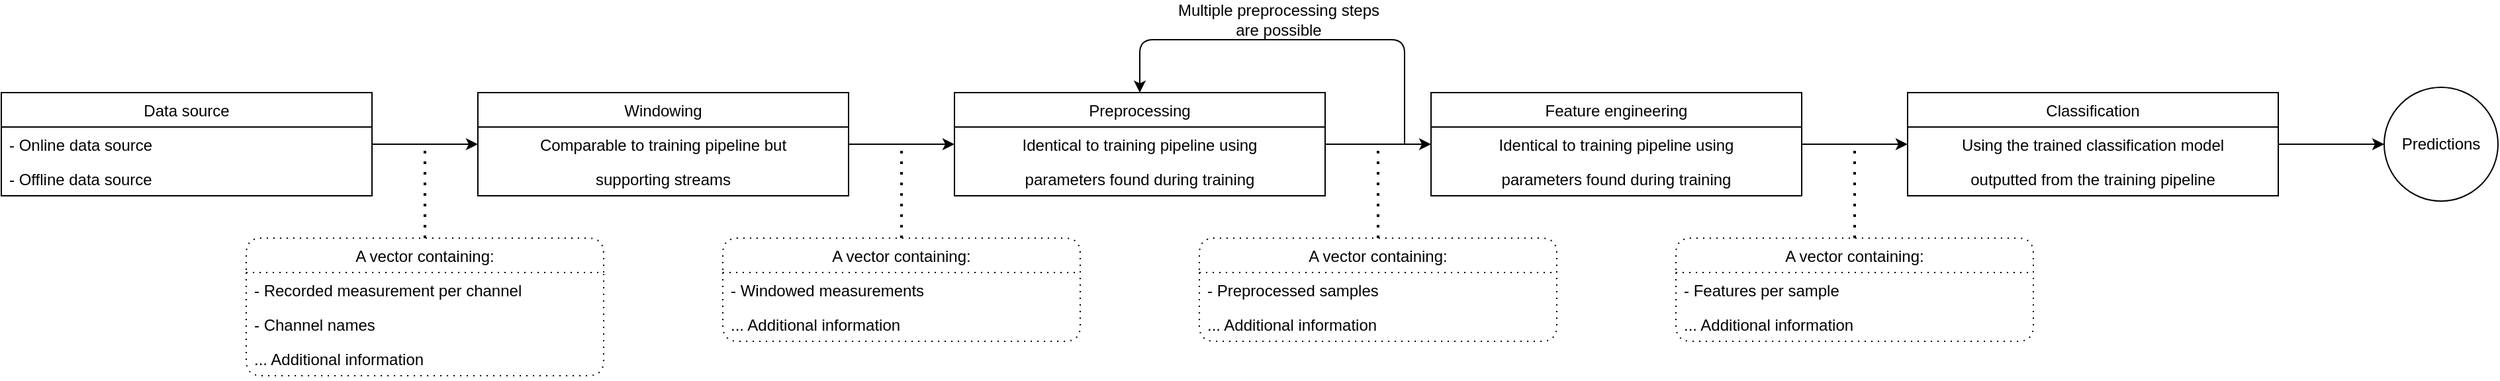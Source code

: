 <mxfile version="20.2.7" type="device"><diagram id="tU7bN9ePRaV4lNdue-wG" name="Page-1"><mxGraphModel dx="1977" dy="1178" grid="1" gridSize="10" guides="1" tooltips="1" connect="1" arrows="1" fold="1" page="1" pageScale="1" pageWidth="1169" pageHeight="827" math="0" shadow="0"><root><mxCell id="0"/><mxCell id="1" parent="0"/><mxCell id="aDhtafK_0sSrU8GL6QRw-8" style="edgeStyle=orthogonalEdgeStyle;rounded=0;orthogonalLoop=1;jettySize=auto;html=1;entryX=0;entryY=0.5;entryDx=0;entryDy=0;" edge="1" parent="1" source="cyAfZedpmgAkxe4H3-H--2" target="cyAfZedpmgAkxe4H3-H--35"><mxGeometry relative="1" as="geometry"/></mxCell><mxCell id="cyAfZedpmgAkxe4H3-H--2" value="Data source" style="swimlane;fontStyle=0;childLayout=stackLayout;horizontal=1;startSize=26;horizontalStack=0;resizeParent=1;resizeParentMax=0;resizeLast=0;collapsible=1;marginBottom=0;rounded=0;shadow=0;glass=0;sketch=0;" parent="1" vertex="1"><mxGeometry x="320" y="210" width="280" height="78" as="geometry"/></mxCell><mxCell id="cyAfZedpmgAkxe4H3-H--3" value="- Online data source" style="text;strokeColor=none;fillColor=none;align=left;verticalAlign=top;spacingLeft=4;spacingRight=4;overflow=hidden;rotatable=0;points=[[0,0.5],[1,0.5]];portConstraint=eastwest;" parent="cyAfZedpmgAkxe4H3-H--2" vertex="1"><mxGeometry y="26" width="280" height="26" as="geometry"/></mxCell><mxCell id="cyAfZedpmgAkxe4H3-H--4" value="- Offline data source" style="text;strokeColor=none;fillColor=none;align=left;verticalAlign=top;spacingLeft=4;spacingRight=4;overflow=hidden;rotatable=0;points=[[0,0.5],[1,0.5]];portConstraint=eastwest;" parent="cyAfZedpmgAkxe4H3-H--2" vertex="1"><mxGeometry y="52" width="280" height="26" as="geometry"/></mxCell><mxCell id="cyAfZedpmgAkxe4H3-H--9" value="Preprocessing" style="swimlane;fontStyle=0;childLayout=stackLayout;horizontal=1;startSize=26;horizontalStack=0;resizeParent=1;resizeParentMax=0;resizeLast=0;collapsible=1;marginBottom=0;rounded=0;shadow=0;glass=0;sketch=0;" parent="1" vertex="1"><mxGeometry x="1040" y="210" width="280" height="78" as="geometry"/></mxCell><mxCell id="cyAfZedpmgAkxe4H3-H--11" value="Identical to training pipeline using" style="text;strokeColor=none;fillColor=none;align=center;verticalAlign=top;spacingLeft=4;spacingRight=4;overflow=hidden;rotatable=0;points=[[0,0.5],[1,0.5]];portConstraint=eastwest;" parent="cyAfZedpmgAkxe4H3-H--9" vertex="1"><mxGeometry y="26" width="280" height="26" as="geometry"/></mxCell><mxCell id="il4W6rmmSFu-q_njbzeD-3" value="parameters found during training" style="text;strokeColor=none;fillColor=none;align=center;verticalAlign=top;spacingLeft=4;spacingRight=4;overflow=hidden;rotatable=0;points=[[0,0.5],[1,0.5]];portConstraint=eastwest;" parent="cyAfZedpmgAkxe4H3-H--9" vertex="1"><mxGeometry y="52" width="280" height="26" as="geometry"/></mxCell><mxCell id="cyAfZedpmgAkxe4H3-H--17" value="" style="endArrow=none;dashed=1;html=1;dashPattern=1 3;strokeWidth=2;exitX=0.5;exitY=0;exitDx=0;exitDy=0;" parent="1" source="cyAfZedpmgAkxe4H3-H--19" edge="1"><mxGeometry width="50" height="50" relative="1" as="geometry"><mxPoint x="645" y="360.0" as="sourcePoint"/><mxPoint x="640" y="250" as="targetPoint"/></mxGeometry></mxCell><mxCell id="cyAfZedpmgAkxe4H3-H--19" value="A vector containing:" style="swimlane;fontStyle=0;childLayout=stackLayout;horizontal=1;startSize=26;horizontalStack=0;resizeParent=1;resizeParentMax=0;resizeLast=0;collapsible=1;marginBottom=0;rounded=1;shadow=0;glass=0;sketch=0;swimlaneLine=1;dashed=1;dashPattern=1 4;" parent="1" vertex="1"><mxGeometry x="505" y="320" width="270" height="104" as="geometry"/></mxCell><mxCell id="cyAfZedpmgAkxe4H3-H--20" value="- Recorded measurement per channel" style="text;strokeColor=none;fillColor=none;align=left;verticalAlign=top;spacingLeft=4;spacingRight=4;overflow=hidden;rotatable=0;points=[[0,0.5],[1,0.5]];portConstraint=eastwest;" parent="cyAfZedpmgAkxe4H3-H--19" vertex="1"><mxGeometry y="26" width="270" height="26" as="geometry"/></mxCell><mxCell id="cyAfZedpmgAkxe4H3-H--21" value="- Channel names" style="text;strokeColor=none;fillColor=none;align=left;verticalAlign=top;spacingLeft=4;spacingRight=4;overflow=hidden;rotatable=0;points=[[0,0.5],[1,0.5]];portConstraint=eastwest;" parent="cyAfZedpmgAkxe4H3-H--19" vertex="1"><mxGeometry y="52" width="270" height="26" as="geometry"/></mxCell><mxCell id="il4W6rmmSFu-q_njbzeD-1" value="... Additional information" style="text;strokeColor=none;fillColor=none;align=left;verticalAlign=top;spacingLeft=4;spacingRight=4;overflow=hidden;rotatable=0;points=[[0,0.5],[1,0.5]];portConstraint=eastwest;" parent="cyAfZedpmgAkxe4H3-H--19" vertex="1"><mxGeometry y="78" width="270" height="26" as="geometry"/></mxCell><mxCell id="cyAfZedpmgAkxe4H3-H--24" value="" style="endArrow=none;dashed=1;html=1;dashPattern=1 3;strokeWidth=2;exitX=0.5;exitY=0;exitDx=0;exitDy=0;" parent="1" source="cyAfZedpmgAkxe4H3-H--25" edge="1"><mxGeometry width="50" height="50" relative="1" as="geometry"><mxPoint x="1365" y="355.0" as="sourcePoint"/><mxPoint x="1360" y="250" as="targetPoint"/></mxGeometry></mxCell><mxCell id="cyAfZedpmgAkxe4H3-H--25" value="A vector containing:" style="swimlane;fontStyle=0;childLayout=stackLayout;horizontal=1;startSize=26;horizontalStack=0;resizeParent=1;resizeParentMax=0;resizeLast=0;collapsible=1;marginBottom=0;rounded=1;shadow=0;glass=0;sketch=0;swimlaneLine=1;dashed=1;dashPattern=1 4;" parent="1" vertex="1"><mxGeometry x="1225" y="320" width="270" height="78" as="geometry"/></mxCell><mxCell id="cyAfZedpmgAkxe4H3-H--26" value="- Preprocessed samples" style="text;strokeColor=none;fillColor=none;align=left;verticalAlign=top;spacingLeft=4;spacingRight=4;overflow=hidden;rotatable=0;points=[[0,0.5],[1,0.5]];portConstraint=eastwest;" parent="cyAfZedpmgAkxe4H3-H--25" vertex="1"><mxGeometry y="26" width="270" height="26" as="geometry"/></mxCell><mxCell id="cyAfZedpmgAkxe4H3-H--28" value="... Additional information" style="text;strokeColor=none;fillColor=none;align=left;verticalAlign=top;spacingLeft=4;spacingRight=4;overflow=hidden;rotatable=0;points=[[0,0.5],[1,0.5]];portConstraint=eastwest;" parent="cyAfZedpmgAkxe4H3-H--25" vertex="1"><mxGeometry y="52" width="270" height="26" as="geometry"/></mxCell><mxCell id="aDhtafK_0sSrU8GL6QRw-6" style="edgeStyle=orthogonalEdgeStyle;rounded=0;orthogonalLoop=1;jettySize=auto;html=1;exitX=1;exitY=0.5;exitDx=0;exitDy=0;entryX=0;entryY=0.5;entryDx=0;entryDy=0;" edge="1" parent="1" source="cyAfZedpmgAkxe4H3-H--29" target="cyAfZedpmgAkxe4H3-H--46"><mxGeometry relative="1" as="geometry"/></mxCell><mxCell id="cyAfZedpmgAkxe4H3-H--29" value="Feature engineering" style="swimlane;fontStyle=0;childLayout=stackLayout;horizontal=1;startSize=26;horizontalStack=0;resizeParent=1;resizeParentMax=0;resizeLast=0;collapsible=1;marginBottom=0;rounded=0;shadow=0;glass=0;sketch=0;" parent="1" vertex="1"><mxGeometry x="1400" y="210" width="280" height="78" as="geometry"/></mxCell><mxCell id="aDhtafK_0sSrU8GL6QRw-1" value="Identical to training pipeline using" style="text;strokeColor=none;fillColor=none;align=center;verticalAlign=top;spacingLeft=4;spacingRight=4;overflow=hidden;rotatable=0;points=[[0,0.5],[1,0.5]];portConstraint=eastwest;" vertex="1" parent="cyAfZedpmgAkxe4H3-H--29"><mxGeometry y="26" width="280" height="26" as="geometry"/></mxCell><mxCell id="aDhtafK_0sSrU8GL6QRw-2" value="parameters found during training" style="text;strokeColor=none;fillColor=none;align=center;verticalAlign=top;spacingLeft=4;spacingRight=4;overflow=hidden;rotatable=0;points=[[0,0.5],[1,0.5]];portConstraint=eastwest;" vertex="1" parent="cyAfZedpmgAkxe4H3-H--29"><mxGeometry y="52" width="280" height="26" as="geometry"/></mxCell><mxCell id="cyAfZedpmgAkxe4H3-H--33" value="" style="endArrow=classic;html=1;entryX=0.5;entryY=0;entryDx=0;entryDy=0;" parent="1" target="cyAfZedpmgAkxe4H3-H--9" edge="1"><mxGeometry width="50" height="50" relative="1" as="geometry"><mxPoint x="1380" y="249" as="sourcePoint"/><mxPoint x="1390" y="150" as="targetPoint"/><Array as="points"><mxPoint x="1380" y="170"/><mxPoint x="1180" y="170"/></Array></mxGeometry></mxCell><mxCell id="cyAfZedpmgAkxe4H3-H--34" value="Windowing" style="swimlane;fontStyle=0;childLayout=stackLayout;horizontal=1;startSize=26;horizontalStack=0;resizeParent=1;resizeParentMax=0;resizeLast=0;collapsible=1;marginBottom=0;rounded=0;shadow=0;glass=0;sketch=0;" parent="1" vertex="1"><mxGeometry x="680" y="210" width="280" height="78" as="geometry"/></mxCell><mxCell id="cyAfZedpmgAkxe4H3-H--35" value="Comparable to training pipeline but" style="text;strokeColor=none;fillColor=none;align=center;verticalAlign=top;spacingLeft=4;spacingRight=4;overflow=hidden;rotatable=0;points=[[0,0.5],[1,0.5]];portConstraint=eastwest;" parent="cyAfZedpmgAkxe4H3-H--34" vertex="1"><mxGeometry y="26" width="280" height="26" as="geometry"/></mxCell><mxCell id="cyAfZedpmgAkxe4H3-H--37" value="supporting streams" style="text;strokeColor=none;fillColor=none;align=center;verticalAlign=top;spacingLeft=4;spacingRight=4;overflow=hidden;rotatable=0;points=[[0,0.5],[1,0.5]];portConstraint=eastwest;" parent="cyAfZedpmgAkxe4H3-H--34" vertex="1"><mxGeometry y="52" width="280" height="26" as="geometry"/></mxCell><mxCell id="cyAfZedpmgAkxe4H3-H--40" value="" style="endArrow=none;dashed=1;html=1;dashPattern=1 3;strokeWidth=2;exitX=0.5;exitY=0;exitDx=0;exitDy=0;" parent="1" source="cyAfZedpmgAkxe4H3-H--41" edge="1"><mxGeometry width="50" height="50" relative="1" as="geometry"><mxPoint x="1005" y="329.0" as="sourcePoint"/><mxPoint x="1000" y="249.0" as="targetPoint"/></mxGeometry></mxCell><mxCell id="cyAfZedpmgAkxe4H3-H--41" value="A vector containing:" style="swimlane;fontStyle=0;childLayout=stackLayout;horizontal=1;startSize=26;horizontalStack=0;resizeParent=1;resizeParentMax=0;resizeLast=0;collapsible=1;marginBottom=0;rounded=1;shadow=0;glass=0;sketch=0;swimlaneLine=1;dashed=1;dashPattern=1 4;" parent="1" vertex="1"><mxGeometry x="865" y="320" width="270" height="78" as="geometry"/></mxCell><mxCell id="cyAfZedpmgAkxe4H3-H--42" value="- Windowed measurements" style="text;strokeColor=none;fillColor=none;align=left;verticalAlign=top;spacingLeft=4;spacingRight=4;overflow=hidden;rotatable=0;points=[[0,0.5],[1,0.5]];portConstraint=eastwest;" parent="cyAfZedpmgAkxe4H3-H--41" vertex="1"><mxGeometry y="26" width="270" height="26" as="geometry"/></mxCell><mxCell id="cyAfZedpmgAkxe4H3-H--44" value="... Additional information" style="text;strokeColor=none;fillColor=none;align=left;verticalAlign=top;spacingLeft=4;spacingRight=4;overflow=hidden;rotatable=0;points=[[0,0.5],[1,0.5]];portConstraint=eastwest;" parent="cyAfZedpmgAkxe4H3-H--41" vertex="1"><mxGeometry y="52" width="270" height="26" as="geometry"/></mxCell><mxCell id="cyAfZedpmgAkxe4H3-H--45" value="Classification" style="swimlane;fontStyle=0;childLayout=stackLayout;horizontal=1;startSize=26;horizontalStack=0;resizeParent=1;resizeParentMax=0;resizeLast=0;collapsible=1;marginBottom=0;rounded=0;shadow=0;glass=0;sketch=0;align=center;" parent="1" vertex="1"><mxGeometry x="1760" y="210" width="280" height="78" as="geometry"/></mxCell><mxCell id="cyAfZedpmgAkxe4H3-H--46" value="Using the trained classification model" style="text;strokeColor=none;fillColor=none;align=center;verticalAlign=top;spacingLeft=4;spacingRight=4;overflow=hidden;rotatable=0;points=[[0,0.5],[1,0.5]];portConstraint=eastwest;" parent="cyAfZedpmgAkxe4H3-H--45" vertex="1"><mxGeometry y="26" width="280" height="26" as="geometry"/></mxCell><mxCell id="cyAfZedpmgAkxe4H3-H--47" value="outputted from the training pipeline" style="text;strokeColor=none;fillColor=none;align=center;verticalAlign=top;spacingLeft=4;spacingRight=4;overflow=hidden;rotatable=0;points=[[0,0.5],[1,0.5]];portConstraint=eastwest;" parent="cyAfZedpmgAkxe4H3-H--45" vertex="1"><mxGeometry y="52" width="280" height="26" as="geometry"/></mxCell><mxCell id="cyAfZedpmgAkxe4H3-H--50" value="" style="endArrow=none;dashed=1;html=1;dashPattern=1 3;strokeWidth=2;exitX=0.5;exitY=0;exitDx=0;exitDy=0;" parent="1" source="cyAfZedpmgAkxe4H3-H--51" edge="1"><mxGeometry width="50" height="50" relative="1" as="geometry"><mxPoint x="1725" y="355.0" as="sourcePoint"/><mxPoint x="1720" y="250" as="targetPoint"/></mxGeometry></mxCell><mxCell id="cyAfZedpmgAkxe4H3-H--51" value="A vector containing:" style="swimlane;fontStyle=0;childLayout=stackLayout;horizontal=1;startSize=26;horizontalStack=0;resizeParent=1;resizeParentMax=0;resizeLast=0;collapsible=1;marginBottom=0;rounded=1;shadow=0;glass=0;sketch=0;swimlaneLine=1;dashed=1;dashPattern=1 4;" parent="1" vertex="1"><mxGeometry x="1585" y="320" width="270" height="78" as="geometry"/></mxCell><mxCell id="cyAfZedpmgAkxe4H3-H--52" value="- Features per sample" style="text;strokeColor=none;fillColor=none;align=left;verticalAlign=top;spacingLeft=4;spacingRight=4;overflow=hidden;rotatable=0;points=[[0,0.5],[1,0.5]];portConstraint=eastwest;" parent="cyAfZedpmgAkxe4H3-H--51" vertex="1"><mxGeometry y="26" width="270" height="26" as="geometry"/></mxCell><mxCell id="cyAfZedpmgAkxe4H3-H--54" value="... Additional information" style="text;strokeColor=none;fillColor=none;align=left;verticalAlign=top;spacingLeft=4;spacingRight=4;overflow=hidden;rotatable=0;points=[[0,0.5],[1,0.5]];portConstraint=eastwest;" parent="cyAfZedpmgAkxe4H3-H--51" vertex="1"><mxGeometry y="52" width="270" height="26" as="geometry"/></mxCell><mxCell id="il4W6rmmSFu-q_njbzeD-4" value="Multiple preprocessing steps&lt;br&gt;are possible" style="text;html=1;strokeColor=none;fillColor=none;align=center;verticalAlign=middle;whiteSpace=wrap;rounded=0;" parent="1" vertex="1"><mxGeometry x="1190" y="140" width="190" height="30" as="geometry"/></mxCell><mxCell id="cyAfZedpmgAkxe4H3-H--62" value="Predictions" style="ellipse;whiteSpace=wrap;html=1;aspect=fixed;rounded=1;shadow=0;glass=0;sketch=0;strokeColor=#000000;" parent="1" vertex="1"><mxGeometry x="2120" y="206" width="86" height="86" as="geometry"/></mxCell><mxCell id="aDhtafK_0sSrU8GL6QRw-3" style="edgeStyle=orthogonalEdgeStyle;rounded=0;orthogonalLoop=1;jettySize=auto;html=1;exitX=1;exitY=0.5;exitDx=0;exitDy=0;entryX=0;entryY=0.5;entryDx=0;entryDy=0;" edge="1" parent="1" source="cyAfZedpmgAkxe4H3-H--35" target="cyAfZedpmgAkxe4H3-H--11"><mxGeometry relative="1" as="geometry"/></mxCell><mxCell id="aDhtafK_0sSrU8GL6QRw-4" style="edgeStyle=orthogonalEdgeStyle;rounded=0;orthogonalLoop=1;jettySize=auto;html=1;exitX=1;exitY=0.5;exitDx=0;exitDy=0;entryX=0;entryY=0.5;entryDx=0;entryDy=0;" edge="1" parent="1" source="cyAfZedpmgAkxe4H3-H--11" target="aDhtafK_0sSrU8GL6QRw-1"><mxGeometry relative="1" as="geometry"/></mxCell><mxCell id="aDhtafK_0sSrU8GL6QRw-5" style="edgeStyle=orthogonalEdgeStyle;rounded=0;orthogonalLoop=1;jettySize=auto;html=1;exitX=1;exitY=0.5;exitDx=0;exitDy=0;entryX=0;entryY=0.5;entryDx=0;entryDy=0;" edge="1" parent="1" source="cyAfZedpmgAkxe4H3-H--46" target="cyAfZedpmgAkxe4H3-H--62"><mxGeometry relative="1" as="geometry"/></mxCell></root></mxGraphModel></diagram></mxfile>